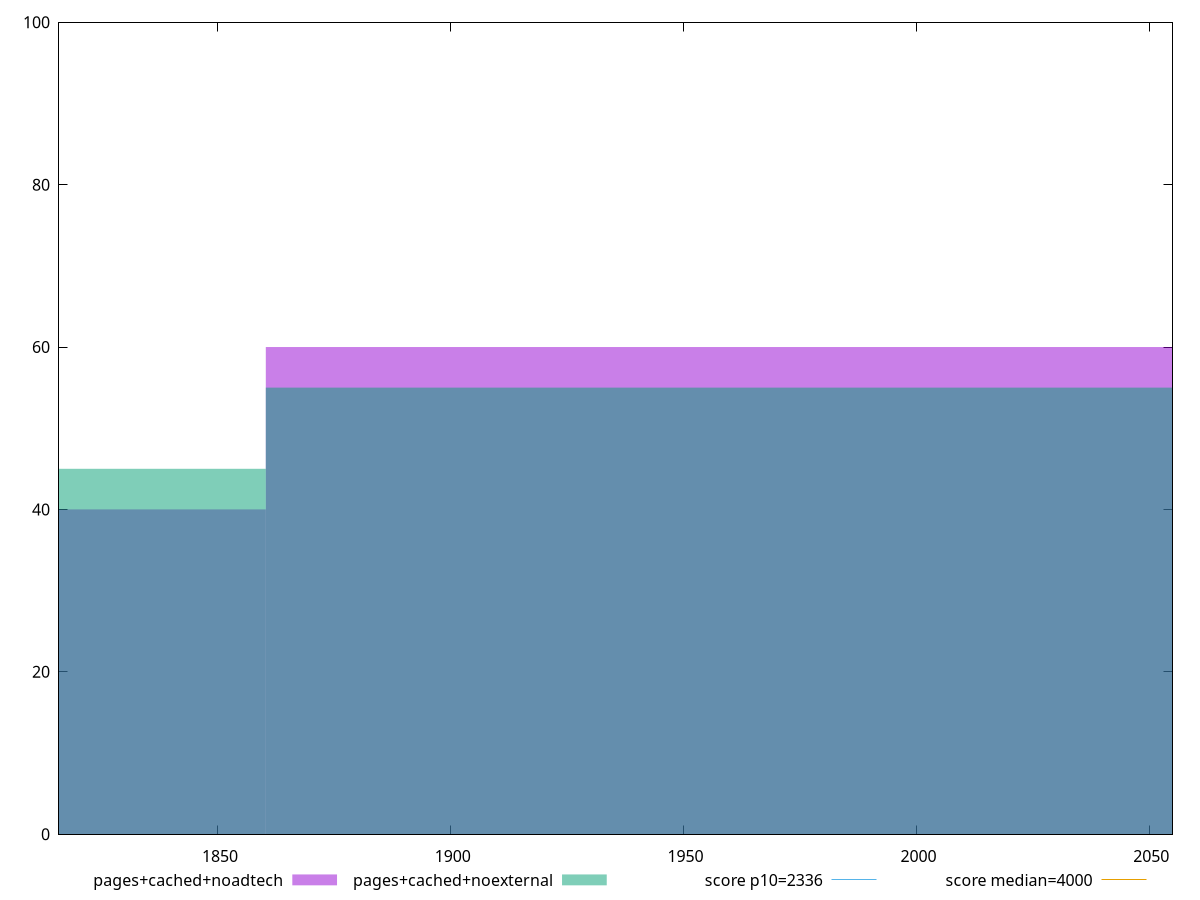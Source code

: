 reset

$pagesCachedNoadtech <<EOF
1984.2891363915637 60
1736.2529943426182 40
EOF

$pagesCachedNoexternal <<EOF
1736.2529943426182 45
1984.2891363915637 55
EOF

set key outside below
set boxwidth 248.03614204894546
set xrange [1815.857:2055.00835]
set yrange [0:100]
set style fill transparent solid 0.5 noborder

set parametric
set terminal svg size 640, 500 enhanced background rgb 'white'
set output "report_00007_2020-12-11T15:55:29.892Z/first-meaningful-paint/comparison/histogram/4_vs_5.svg"

plot $pagesCachedNoadtech title "pages+cached+noadtech" with boxes, \
     $pagesCachedNoexternal title "pages+cached+noexternal" with boxes, \
     2336,t title "score p10=2336", \
     4000,t title "score median=4000"

reset
